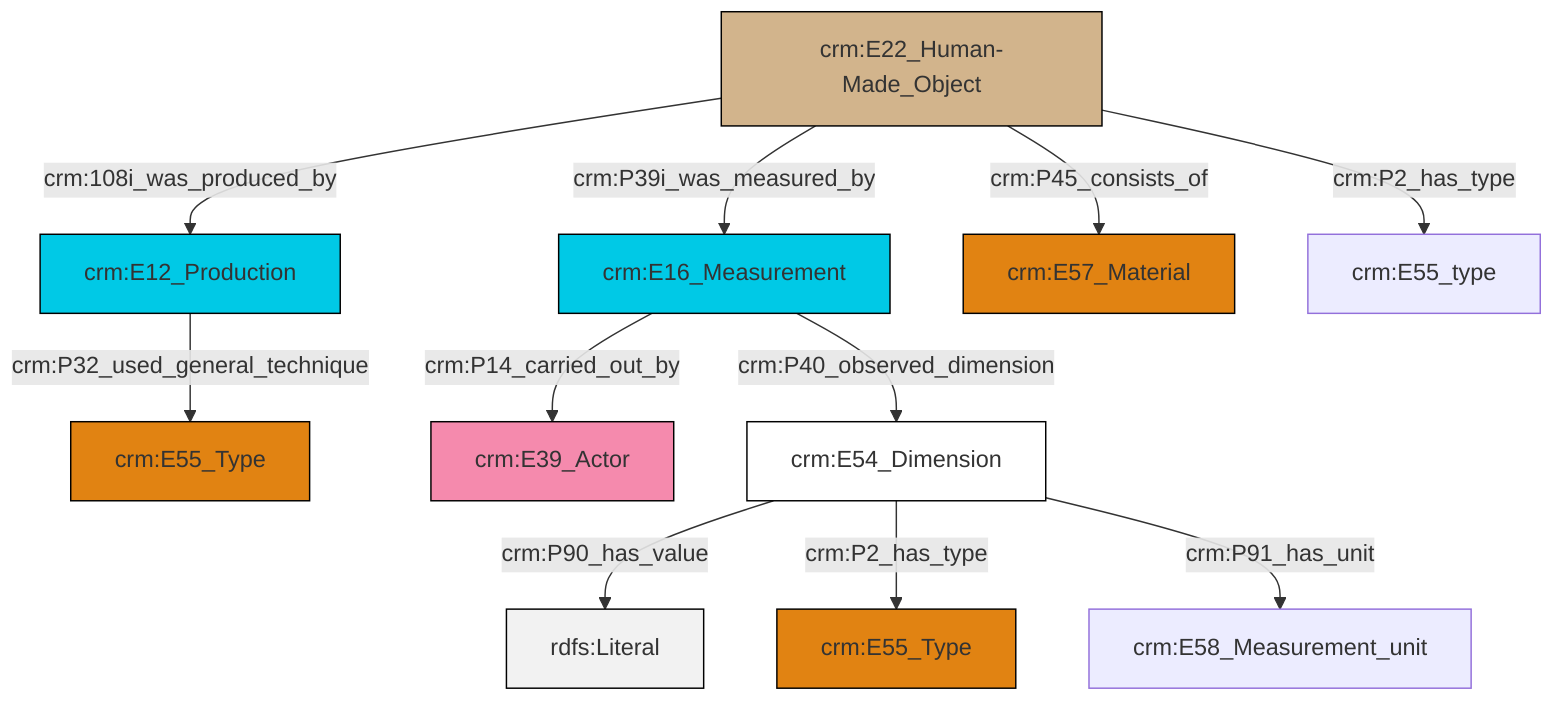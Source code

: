 graph TD
classDef Literal fill:#f2f2f2,stroke:#000000;
classDef CRM_Entity fill:#FFFFFF,stroke:#000000;
classDef Temporal_Entity fill:#00C9E6, stroke:#000000;
classDef Type fill:#E18312, stroke:#000000;
classDef Time-Span fill:#2C9C91, stroke:#000000;
classDef Appellation fill:#FFEB7F, stroke:#000000;
classDef Place fill:#008836, stroke:#000000;
classDef Persistent_Item fill:#B266B2, stroke:#000000;
classDef Conceptual_Object fill:#FFD700, stroke:#000000;
classDef Physical_Thing fill:#D2B48C, stroke:#000000;
classDef Actor fill:#f58aad, stroke:#000000;
classDef PC_Classes fill:#4ce600, stroke:#000000;
classDef Multi fill:#cccccc,stroke:#000000;

2["crm:E12_Production"]:::Temporal_Entity -->|crm:P32_used_general_technique| 0["crm:E55_Type"]:::Type
4["crm:E16_Measurement"]:::Temporal_Entity -->|crm:P14_carried_out_by| 5["crm:E39_Actor"]:::Actor
6["crm:E54_Dimension"]:::CRM_Entity -->|crm:P90_has_value| 7[rdfs:Literal]:::Literal
8["crm:E22_Human-Made_Object"]:::Physical_Thing -->|crm:P45_consists_of| 9["crm:E57_Material"]:::Type
6["crm:E54_Dimension"]:::CRM_Entity -->|crm:P2_has_type| 11["crm:E55_Type"]:::Type
8["crm:E22_Human-Made_Object"]:::Physical_Thing -->|crm:P39i_was_measured_by| 4["crm:E16_Measurement"]:::Temporal_Entity
8["crm:E22_Human-Made_Object"]:::Physical_Thing -->|crm:108i_was_produced_by| 2["crm:E12_Production"]:::Temporal_Entity
8["crm:E22_Human-Made_Object"]:::Physical_Thing -->|crm:P2_has_type| 17["crm:E55_type"]:::Default
4["crm:E16_Measurement"]:::Temporal_Entity -->|crm:P40_observed_dimension| 6["crm:E54_Dimension"]:::CRM_Entity
6["crm:E54_Dimension"]:::CRM_Entity -->|crm:P91_has_unit| 15["crm:E58_Measurement_unit"]:::Default